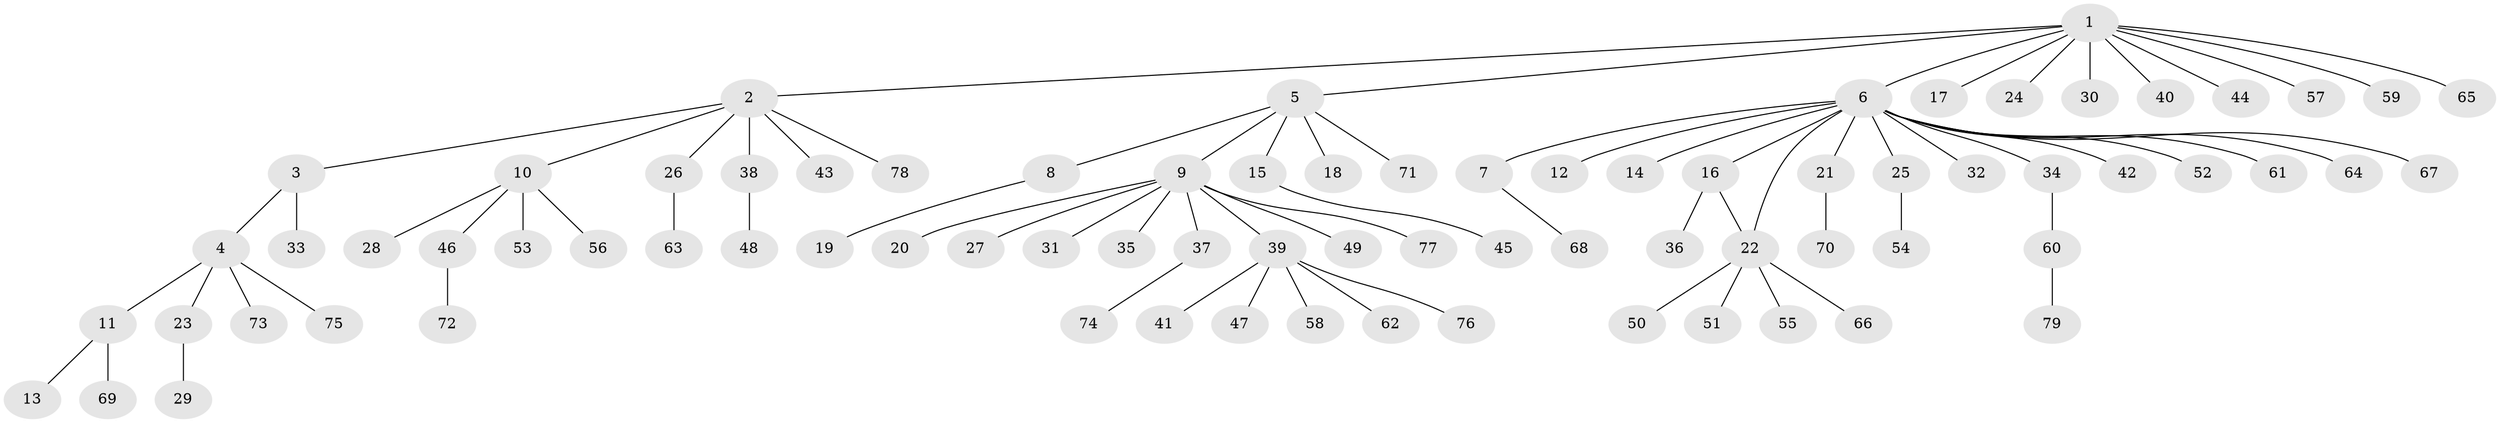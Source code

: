 // Generated by graph-tools (version 1.1) at 2025/47/03/09/25 04:47:09]
// undirected, 79 vertices, 79 edges
graph export_dot {
graph [start="1"]
  node [color=gray90,style=filled];
  1;
  2;
  3;
  4;
  5;
  6;
  7;
  8;
  9;
  10;
  11;
  12;
  13;
  14;
  15;
  16;
  17;
  18;
  19;
  20;
  21;
  22;
  23;
  24;
  25;
  26;
  27;
  28;
  29;
  30;
  31;
  32;
  33;
  34;
  35;
  36;
  37;
  38;
  39;
  40;
  41;
  42;
  43;
  44;
  45;
  46;
  47;
  48;
  49;
  50;
  51;
  52;
  53;
  54;
  55;
  56;
  57;
  58;
  59;
  60;
  61;
  62;
  63;
  64;
  65;
  66;
  67;
  68;
  69;
  70;
  71;
  72;
  73;
  74;
  75;
  76;
  77;
  78;
  79;
  1 -- 2;
  1 -- 5;
  1 -- 6;
  1 -- 17;
  1 -- 24;
  1 -- 30;
  1 -- 40;
  1 -- 44;
  1 -- 57;
  1 -- 59;
  1 -- 65;
  2 -- 3;
  2 -- 10;
  2 -- 26;
  2 -- 38;
  2 -- 43;
  2 -- 78;
  3 -- 4;
  3 -- 33;
  4 -- 11;
  4 -- 23;
  4 -- 73;
  4 -- 75;
  5 -- 8;
  5 -- 9;
  5 -- 15;
  5 -- 18;
  5 -- 71;
  6 -- 7;
  6 -- 12;
  6 -- 14;
  6 -- 16;
  6 -- 21;
  6 -- 22;
  6 -- 25;
  6 -- 32;
  6 -- 34;
  6 -- 42;
  6 -- 52;
  6 -- 61;
  6 -- 64;
  6 -- 67;
  7 -- 68;
  8 -- 19;
  9 -- 20;
  9 -- 27;
  9 -- 31;
  9 -- 35;
  9 -- 37;
  9 -- 39;
  9 -- 49;
  9 -- 77;
  10 -- 28;
  10 -- 46;
  10 -- 53;
  10 -- 56;
  11 -- 13;
  11 -- 69;
  15 -- 45;
  16 -- 22;
  16 -- 36;
  21 -- 70;
  22 -- 50;
  22 -- 51;
  22 -- 55;
  22 -- 66;
  23 -- 29;
  25 -- 54;
  26 -- 63;
  34 -- 60;
  37 -- 74;
  38 -- 48;
  39 -- 41;
  39 -- 47;
  39 -- 58;
  39 -- 62;
  39 -- 76;
  46 -- 72;
  60 -- 79;
}
